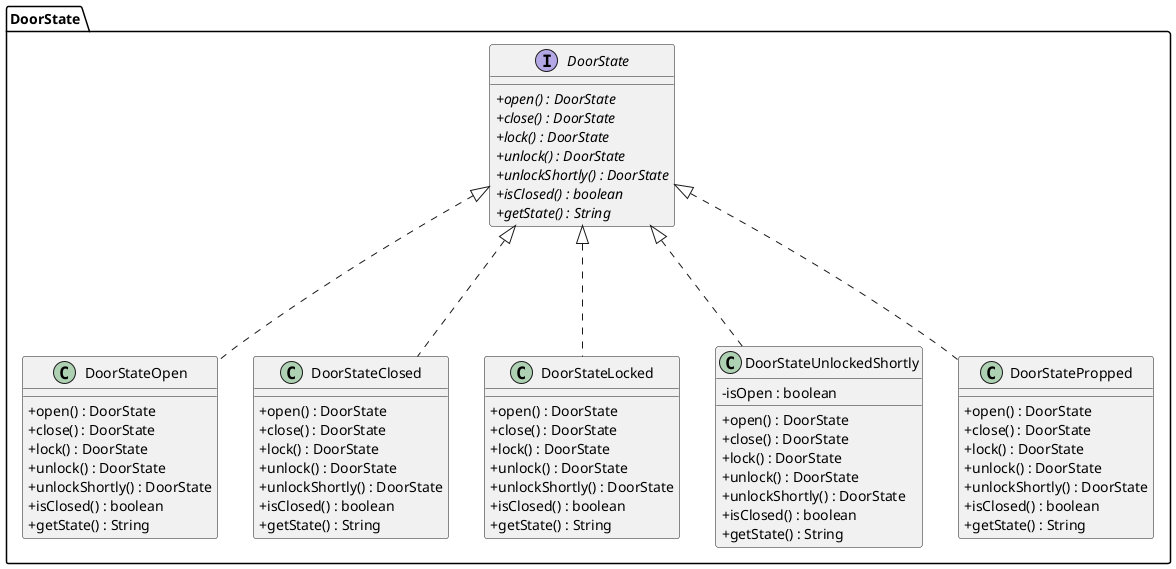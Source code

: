 @startuml
'https://plantuml.com/class-diagram
skinparam classAttributeIconSize 0

package "DoorState" {
    interface "DoorState" {
        + {abstract} open() : DoorState
        + {abstract} close() : DoorState
        + {abstract} lock() : DoorState
        + {abstract} unlock() : DoorState
        + {abstract} unlockShortly() : DoorState
        + {abstract} isClosed() : boolean
        + {abstract} getState() : String
    }

    class "DoorStateOpen" {
        + open() : DoorState
        + close() : DoorState
        + lock() : DoorState
        + unlock() : DoorState
        + unlockShortly() : DoorState
        + isClosed() : boolean
        + getState() : String
    }

    class "DoorStateClosed" {
        + open() : DoorState
        + close() : DoorState
        + lock() : DoorState
        + unlock() : DoorState
        + unlockShortly() : DoorState
        + isClosed() : boolean
        + getState() : String
    }

    class "DoorStateLocked" {
        + open() : DoorState
        + close() : DoorState
        + lock() : DoorState
        + unlock() : DoorState
        + unlockShortly() : DoorState
        + isClosed() : boolean
        + getState() : String
    }

    class "DoorStateUnlockedShortly" {
        - isOpen : boolean
        + open() : DoorState
        + close() : DoorState
        + lock() : DoorState
        + unlock() : DoorState
        + unlockShortly() : DoorState
        + isClosed() : boolean
        + getState() : String
    }

    class "DoorStatePropped" {
        + open() : DoorState
        + close() : DoorState
        + lock() : DoorState
        + unlock() : DoorState
        + unlockShortly() : DoorState
        + isClosed() : boolean
        + getState() : String
    }

    "DoorState" <|... "DoorStateOpen"
    "DoorState" <|... "DoorStateClosed"
    "DoorState" <|... "DoorStateLocked"
    "DoorState" <|... "DoorStateUnlockedShortly"
    "DoorState" <|... "DoorStatePropped"
}
@enduml

